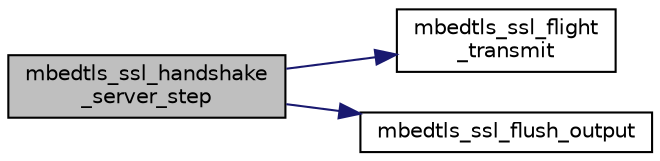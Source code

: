 digraph "mbedtls_ssl_handshake_server_step"
{
 // LATEX_PDF_SIZE
  edge [fontname="Helvetica",fontsize="10",labelfontname="Helvetica",labelfontsize="10"];
  node [fontname="Helvetica",fontsize="10",shape=record];
  rankdir="LR";
  Node1 [label="mbedtls_ssl_handshake\l_server_step",height=0.2,width=0.4,color="black", fillcolor="grey75", style="filled", fontcolor="black",tooltip=" "];
  Node1 -> Node2 [color="midnightblue",fontsize="10",style="solid",fontname="Helvetica"];
  Node2 [label="mbedtls_ssl_flight\l_transmit",height=0.2,width=0.4,color="black", fillcolor="white", style="filled",URL="$d7/d1c/ssl__internal_8h.html#a10a68cbd0dd94c8e85b1f58a0a358138",tooltip=" "];
  Node1 -> Node3 [color="midnightblue",fontsize="10",style="solid",fontname="Helvetica"];
  Node3 [label="mbedtls_ssl_flush_output",height=0.2,width=0.4,color="black", fillcolor="white", style="filled",URL="$d7/d1c/ssl__internal_8h.html#ae06b33ccfcd45627a80fd851e608ebff",tooltip=" "];
}
